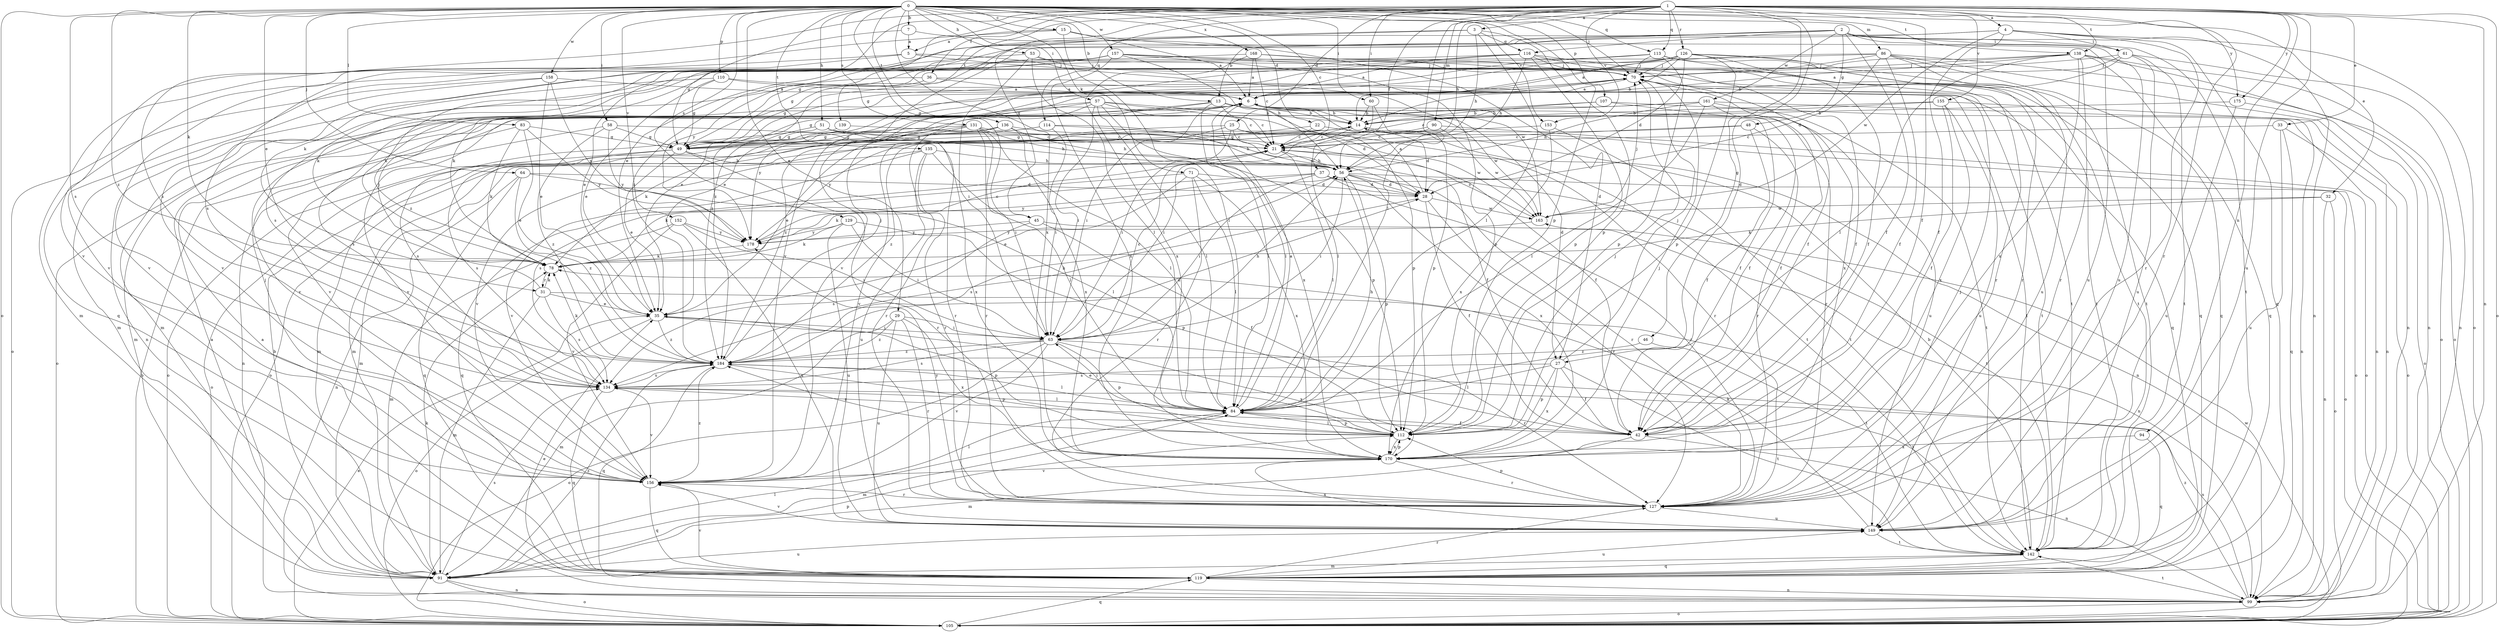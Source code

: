 strict digraph  {
0;
1;
2;
3;
4;
5;
6;
7;
13;
14;
15;
21;
22;
25;
27;
28;
29;
31;
32;
33;
35;
36;
37;
42;
45;
46;
48;
49;
51;
53;
56;
57;
58;
60;
61;
63;
64;
70;
71;
78;
83;
84;
86;
90;
91;
94;
99;
105;
107;
110;
112;
113;
114;
116;
119;
126;
127;
129;
131;
134;
135;
136;
138;
139;
142;
149;
152;
153;
155;
156;
157;
158;
161;
163;
168;
170;
175;
178;
184;
0 -> 7  [label=b];
0 -> 13  [label=b];
0 -> 15  [label=c];
0 -> 21  [label=c];
0 -> 22  [label=d];
0 -> 29  [label=e];
0 -> 31  [label=e];
0 -> 32  [label=e];
0 -> 45  [label=g];
0 -> 51  [label=h];
0 -> 53  [label=h];
0 -> 57  [label=i];
0 -> 58  [label=i];
0 -> 60  [label=i];
0 -> 64  [label=j];
0 -> 70  [label=j];
0 -> 71  [label=k];
0 -> 78  [label=k];
0 -> 83  [label=l];
0 -> 86  [label=m];
0 -> 105  [label=o];
0 -> 107  [label=p];
0 -> 110  [label=p];
0 -> 112  [label=p];
0 -> 113  [label=q];
0 -> 129  [label=s];
0 -> 131  [label=s];
0 -> 134  [label=s];
0 -> 135  [label=t];
0 -> 136  [label=t];
0 -> 138  [label=t];
0 -> 152  [label=v];
0 -> 153  [label=v];
0 -> 157  [label=w];
0 -> 158  [label=w];
0 -> 168  [label=x];
0 -> 170  [label=x];
0 -> 175  [label=y];
0 -> 184  [label=z];
1 -> 3  [label=a];
1 -> 4  [label=a];
1 -> 25  [label=d];
1 -> 27  [label=d];
1 -> 33  [label=e];
1 -> 35  [label=e];
1 -> 36  [label=f];
1 -> 37  [label=f];
1 -> 42  [label=f];
1 -> 45  [label=g];
1 -> 46  [label=g];
1 -> 56  [label=h];
1 -> 60  [label=i];
1 -> 84  [label=l];
1 -> 90  [label=m];
1 -> 94  [label=n];
1 -> 99  [label=n];
1 -> 105  [label=o];
1 -> 113  [label=q];
1 -> 114  [label=q];
1 -> 126  [label=r];
1 -> 127  [label=r];
1 -> 134  [label=s];
1 -> 138  [label=t];
1 -> 139  [label=t];
1 -> 149  [label=u];
1 -> 153  [label=v];
1 -> 155  [label=v];
1 -> 175  [label=y];
1 -> 184  [label=z];
2 -> 13  [label=b];
2 -> 42  [label=f];
2 -> 48  [label=g];
2 -> 61  [label=i];
2 -> 99  [label=n];
2 -> 116  [label=q];
2 -> 134  [label=s];
2 -> 142  [label=t];
2 -> 149  [label=u];
2 -> 161  [label=w];
2 -> 178  [label=y];
3 -> 56  [label=h];
3 -> 78  [label=k];
3 -> 84  [label=l];
3 -> 112  [label=p];
3 -> 116  [label=q];
3 -> 184  [label=z];
4 -> 42  [label=f];
4 -> 49  [label=g];
4 -> 61  [label=i];
4 -> 105  [label=o];
4 -> 119  [label=q];
4 -> 127  [label=r];
4 -> 156  [label=v];
4 -> 163  [label=w];
5 -> 70  [label=j];
5 -> 91  [label=m];
5 -> 119  [label=q];
5 -> 163  [label=w];
6 -> 14  [label=b];
6 -> 27  [label=d];
6 -> 42  [label=f];
6 -> 63  [label=i];
6 -> 84  [label=l];
6 -> 105  [label=o];
6 -> 127  [label=r];
6 -> 156  [label=v];
6 -> 163  [label=w];
7 -> 5  [label=a];
7 -> 27  [label=d];
7 -> 49  [label=g];
13 -> 14  [label=b];
13 -> 21  [label=c];
13 -> 42  [label=f];
13 -> 49  [label=g];
13 -> 84  [label=l];
13 -> 112  [label=p];
13 -> 184  [label=z];
14 -> 21  [label=c];
14 -> 28  [label=d];
14 -> 49  [label=g];
14 -> 63  [label=i];
14 -> 105  [label=o];
14 -> 156  [label=v];
15 -> 5  [label=a];
15 -> 6  [label=a];
15 -> 84  [label=l];
15 -> 149  [label=u];
15 -> 156  [label=v];
21 -> 56  [label=h];
21 -> 84  [label=l];
21 -> 99  [label=n];
21 -> 134  [label=s];
22 -> 21  [label=c];
22 -> 142  [label=t];
22 -> 178  [label=y];
25 -> 21  [label=c];
25 -> 63  [label=i];
25 -> 91  [label=m];
25 -> 127  [label=r];
25 -> 156  [label=v];
25 -> 163  [label=w];
27 -> 42  [label=f];
27 -> 70  [label=j];
27 -> 84  [label=l];
27 -> 112  [label=p];
27 -> 134  [label=s];
27 -> 142  [label=t];
27 -> 170  [label=x];
28 -> 6  [label=a];
28 -> 42  [label=f];
28 -> 127  [label=r];
28 -> 134  [label=s];
28 -> 163  [label=w];
29 -> 63  [label=i];
29 -> 91  [label=m];
29 -> 127  [label=r];
29 -> 149  [label=u];
29 -> 170  [label=x];
29 -> 184  [label=z];
31 -> 35  [label=e];
31 -> 70  [label=j];
31 -> 78  [label=k];
31 -> 91  [label=m];
31 -> 134  [label=s];
31 -> 142  [label=t];
32 -> 78  [label=k];
32 -> 99  [label=n];
32 -> 105  [label=o];
32 -> 163  [label=w];
33 -> 21  [label=c];
33 -> 105  [label=o];
33 -> 119  [label=q];
33 -> 149  [label=u];
35 -> 63  [label=i];
35 -> 105  [label=o];
35 -> 112  [label=p];
35 -> 184  [label=z];
36 -> 6  [label=a];
36 -> 49  [label=g];
36 -> 91  [label=m];
36 -> 119  [label=q];
37 -> 28  [label=d];
37 -> 63  [label=i];
37 -> 78  [label=k];
37 -> 127  [label=r];
37 -> 142  [label=t];
37 -> 178  [label=y];
42 -> 91  [label=m];
42 -> 99  [label=n];
42 -> 134  [label=s];
45 -> 42  [label=f];
45 -> 99  [label=n];
45 -> 134  [label=s];
45 -> 178  [label=y];
46 -> 142  [label=t];
46 -> 184  [label=z];
48 -> 21  [label=c];
48 -> 42  [label=f];
48 -> 105  [label=o];
48 -> 127  [label=r];
49 -> 35  [label=e];
49 -> 56  [label=h];
49 -> 105  [label=o];
49 -> 127  [label=r];
49 -> 134  [label=s];
51 -> 21  [label=c];
51 -> 49  [label=g];
51 -> 56  [label=h];
51 -> 127  [label=r];
51 -> 134  [label=s];
53 -> 63  [label=i];
53 -> 70  [label=j];
53 -> 84  [label=l];
53 -> 142  [label=t];
53 -> 156  [label=v];
56 -> 28  [label=d];
56 -> 63  [label=i];
56 -> 78  [label=k];
56 -> 105  [label=o];
56 -> 112  [label=p];
56 -> 127  [label=r];
56 -> 170  [label=x];
57 -> 14  [label=b];
57 -> 21  [label=c];
57 -> 28  [label=d];
57 -> 63  [label=i];
57 -> 84  [label=l];
57 -> 91  [label=m];
57 -> 134  [label=s];
57 -> 170  [label=x];
57 -> 178  [label=y];
58 -> 49  [label=g];
58 -> 99  [label=n];
58 -> 170  [label=x];
58 -> 178  [label=y];
58 -> 184  [label=z];
60 -> 14  [label=b];
60 -> 84  [label=l];
60 -> 112  [label=p];
61 -> 14  [label=b];
61 -> 70  [label=j];
61 -> 78  [label=k];
61 -> 99  [label=n];
61 -> 142  [label=t];
61 -> 149  [label=u];
63 -> 21  [label=c];
63 -> 56  [label=h];
63 -> 105  [label=o];
63 -> 112  [label=p];
63 -> 127  [label=r];
63 -> 134  [label=s];
63 -> 156  [label=v];
63 -> 170  [label=x];
63 -> 184  [label=z];
64 -> 28  [label=d];
64 -> 84  [label=l];
64 -> 99  [label=n];
64 -> 119  [label=q];
64 -> 184  [label=z];
70 -> 6  [label=a];
70 -> 142  [label=t];
70 -> 170  [label=x];
71 -> 28  [label=d];
71 -> 35  [label=e];
71 -> 84  [label=l];
71 -> 119  [label=q];
71 -> 127  [label=r];
71 -> 170  [label=x];
78 -> 31  [label=r];
83 -> 35  [label=e];
83 -> 49  [label=g];
83 -> 78  [label=k];
83 -> 105  [label=o];
83 -> 178  [label=y];
84 -> 6  [label=a];
84 -> 42  [label=f];
84 -> 56  [label=h];
84 -> 63  [label=i];
84 -> 91  [label=m];
84 -> 112  [label=p];
86 -> 28  [label=d];
86 -> 35  [label=e];
86 -> 42  [label=f];
86 -> 70  [label=j];
86 -> 78  [label=k];
86 -> 99  [label=n];
86 -> 105  [label=o];
86 -> 119  [label=q];
86 -> 142  [label=t];
90 -> 21  [label=c];
90 -> 105  [label=o];
90 -> 163  [label=w];
90 -> 184  [label=z];
91 -> 6  [label=a];
91 -> 14  [label=b];
91 -> 78  [label=k];
91 -> 84  [label=l];
91 -> 99  [label=n];
91 -> 105  [label=o];
91 -> 112  [label=p];
91 -> 134  [label=s];
91 -> 149  [label=u];
91 -> 184  [label=z];
94 -> 119  [label=q];
94 -> 170  [label=x];
99 -> 35  [label=e];
99 -> 105  [label=o];
99 -> 134  [label=s];
99 -> 142  [label=t];
99 -> 184  [label=z];
105 -> 35  [label=e];
105 -> 119  [label=q];
105 -> 163  [label=w];
107 -> 14  [label=b];
107 -> 42  [label=f];
107 -> 99  [label=n];
107 -> 156  [label=v];
110 -> 6  [label=a];
110 -> 35  [label=e];
110 -> 49  [label=g];
110 -> 99  [label=n];
110 -> 142  [label=t];
112 -> 35  [label=e];
112 -> 70  [label=j];
112 -> 84  [label=l];
112 -> 170  [label=x];
112 -> 184  [label=z];
113 -> 70  [label=j];
113 -> 112  [label=p];
113 -> 127  [label=r];
113 -> 134  [label=s];
113 -> 149  [label=u];
113 -> 184  [label=z];
114 -> 42  [label=f];
114 -> 49  [label=g];
114 -> 56  [label=h];
114 -> 63  [label=i];
114 -> 91  [label=m];
116 -> 6  [label=a];
116 -> 35  [label=e];
116 -> 56  [label=h];
116 -> 70  [label=j];
116 -> 112  [label=p];
116 -> 119  [label=q];
116 -> 142  [label=t];
116 -> 156  [label=v];
119 -> 6  [label=a];
119 -> 99  [label=n];
119 -> 127  [label=r];
119 -> 149  [label=u];
119 -> 156  [label=v];
126 -> 6  [label=a];
126 -> 14  [label=b];
126 -> 28  [label=d];
126 -> 42  [label=f];
126 -> 49  [label=g];
126 -> 70  [label=j];
126 -> 112  [label=p];
126 -> 127  [label=r];
126 -> 142  [label=t];
126 -> 156  [label=v];
127 -> 70  [label=j];
127 -> 112  [label=p];
127 -> 149  [label=u];
127 -> 178  [label=y];
129 -> 63  [label=i];
129 -> 78  [label=k];
129 -> 112  [label=p];
129 -> 149  [label=u];
129 -> 178  [label=y];
131 -> 35  [label=e];
131 -> 42  [label=f];
131 -> 49  [label=g];
131 -> 63  [label=i];
131 -> 78  [label=k];
131 -> 84  [label=l];
131 -> 112  [label=p];
131 -> 127  [label=r];
134 -> 84  [label=l];
134 -> 119  [label=q];
134 -> 156  [label=v];
135 -> 56  [label=h];
135 -> 84  [label=l];
135 -> 91  [label=m];
135 -> 127  [label=r];
135 -> 149  [label=u];
135 -> 156  [label=v];
136 -> 28  [label=d];
136 -> 49  [label=g];
136 -> 56  [label=h];
136 -> 105  [label=o];
136 -> 127  [label=r];
136 -> 170  [label=x];
138 -> 6  [label=a];
138 -> 70  [label=j];
138 -> 78  [label=k];
138 -> 84  [label=l];
138 -> 99  [label=n];
138 -> 105  [label=o];
138 -> 119  [label=q];
138 -> 127  [label=r];
138 -> 170  [label=x];
139 -> 21  [label=c];
139 -> 49  [label=g];
142 -> 14  [label=b];
142 -> 91  [label=m];
142 -> 119  [label=q];
149 -> 78  [label=k];
149 -> 142  [label=t];
149 -> 156  [label=v];
149 -> 170  [label=x];
152 -> 63  [label=i];
152 -> 91  [label=m];
152 -> 149  [label=u];
152 -> 156  [label=v];
152 -> 178  [label=y];
153 -> 49  [label=g];
153 -> 142  [label=t];
153 -> 170  [label=x];
155 -> 14  [label=b];
155 -> 21  [label=c];
155 -> 42  [label=f];
155 -> 99  [label=n];
155 -> 149  [label=u];
155 -> 170  [label=x];
156 -> 70  [label=j];
156 -> 84  [label=l];
156 -> 119  [label=q];
156 -> 127  [label=r];
156 -> 184  [label=z];
157 -> 35  [label=e];
157 -> 42  [label=f];
157 -> 49  [label=g];
157 -> 56  [label=h];
157 -> 70  [label=j];
157 -> 112  [label=p];
157 -> 156  [label=v];
157 -> 170  [label=x];
158 -> 6  [label=a];
158 -> 35  [label=e];
158 -> 91  [label=m];
158 -> 105  [label=o];
158 -> 178  [label=y];
161 -> 14  [label=b];
161 -> 56  [label=h];
161 -> 84  [label=l];
161 -> 99  [label=n];
161 -> 142  [label=t];
161 -> 149  [label=u];
161 -> 156  [label=v];
163 -> 21  [label=c];
163 -> 70  [label=j];
163 -> 178  [label=y];
168 -> 6  [label=a];
168 -> 21  [label=c];
168 -> 42  [label=f];
168 -> 70  [label=j];
168 -> 170  [label=x];
168 -> 184  [label=z];
170 -> 70  [label=j];
170 -> 112  [label=p];
170 -> 127  [label=r];
170 -> 156  [label=v];
175 -> 14  [label=b];
175 -> 105  [label=o];
175 -> 149  [label=u];
178 -> 21  [label=c];
178 -> 78  [label=k];
184 -> 28  [label=d];
184 -> 56  [label=h];
184 -> 70  [label=j];
184 -> 78  [label=k];
184 -> 84  [label=l];
184 -> 112  [label=p];
184 -> 119  [label=q];
184 -> 134  [label=s];
}
